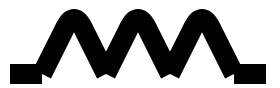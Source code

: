 <mxfile>
    <diagram id="BZrgodKR_Vyn7UPRDkDU" name="Page-1">
        <mxGraphModel dx="-2336" dy="222" grid="1" gridSize="4" guides="1" tooltips="1" connect="1" arrows="1" fold="1" page="1" pageScale="1" pageWidth="850" pageHeight="1100" math="0" shadow="0">
            <root>
                <mxCell id="0"/>
                <mxCell id="1" parent="0"/>
                <mxCell id="9" value="" style="endArrow=none;html=1;strokeWidth=10;" edge="1" parent="1">
                    <mxGeometry width="50" height="50" relative="1" as="geometry">
                        <mxPoint x="2672" y="176" as="sourcePoint"/>
                        <mxPoint x="2688" y="176" as="targetPoint"/>
                    </mxGeometry>
                </mxCell>
                <mxCell id="10" value="" style="endArrow=none;html=1;strokeWidth=10;" edge="1" parent="1">
                    <mxGeometry width="50" height="50" relative="1" as="geometry">
                        <mxPoint x="2688" y="176" as="sourcePoint"/>
                        <mxPoint x="2720" y="176" as="targetPoint"/>
                        <Array as="points">
                            <mxPoint x="2704" y="144"/>
                        </Array>
                    </mxGeometry>
                </mxCell>
                <mxCell id="16" value="" style="endArrow=none;html=1;strokeWidth=10;" edge="1" parent="1">
                    <mxGeometry width="50" height="50" relative="1" as="geometry">
                        <mxPoint x="2784" y="176" as="sourcePoint"/>
                        <mxPoint x="2800" y="176" as="targetPoint"/>
                    </mxGeometry>
                </mxCell>
                <mxCell id="17" value="" style="endArrow=none;html=1;strokeWidth=10;" edge="1" parent="1">
                    <mxGeometry width="50" height="50" relative="1" as="geometry">
                        <mxPoint x="2720" y="176" as="sourcePoint"/>
                        <mxPoint x="2752" y="176" as="targetPoint"/>
                        <Array as="points">
                            <mxPoint x="2736" y="144"/>
                        </Array>
                    </mxGeometry>
                </mxCell>
                <mxCell id="18" value="" style="endArrow=none;html=1;strokeWidth=10;" edge="1" parent="1">
                    <mxGeometry width="50" height="50" relative="1" as="geometry">
                        <mxPoint x="2752" y="176" as="sourcePoint"/>
                        <mxPoint x="2784" y="176" as="targetPoint"/>
                        <Array as="points">
                            <mxPoint x="2768" y="144"/>
                        </Array>
                    </mxGeometry>
                </mxCell>
            </root>
        </mxGraphModel>
    </diagram>
</mxfile>